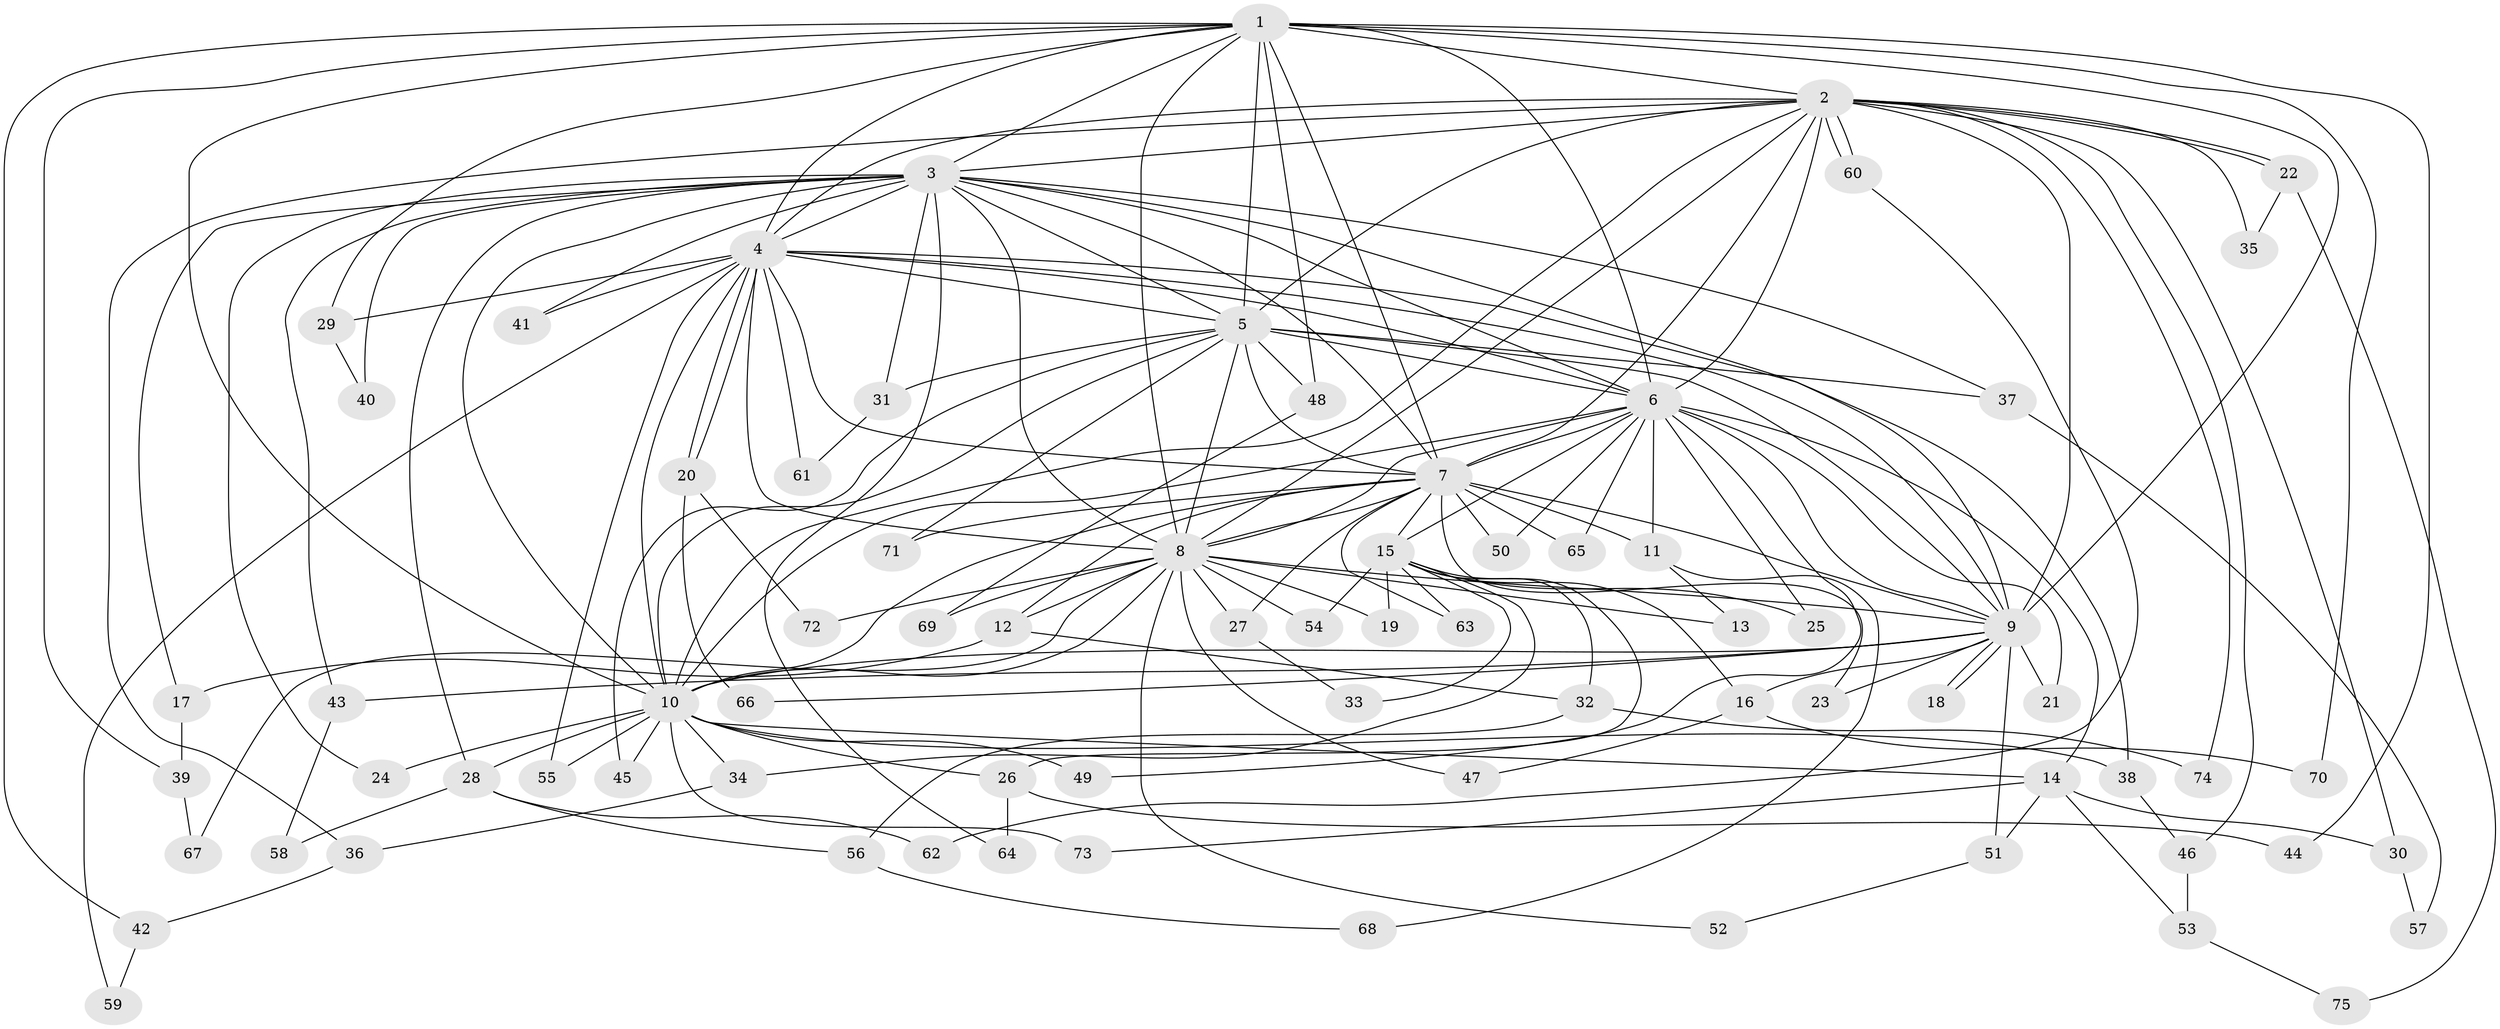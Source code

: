 // coarse degree distribution, {10: 0.022222222222222223, 27: 0.022222222222222223, 18: 0.044444444444444446, 8: 0.022222222222222223, 14: 0.044444444444444446, 4: 0.13333333333333333, 2: 0.4888888888888889, 6: 0.022222222222222223, 3: 0.17777777777777778, 5: 0.022222222222222223}
// Generated by graph-tools (version 1.1) at 2025/17/03/04/25 18:17:38]
// undirected, 75 vertices, 175 edges
graph export_dot {
graph [start="1"]
  node [color=gray90,style=filled];
  1;
  2;
  3;
  4;
  5;
  6;
  7;
  8;
  9;
  10;
  11;
  12;
  13;
  14;
  15;
  16;
  17;
  18;
  19;
  20;
  21;
  22;
  23;
  24;
  25;
  26;
  27;
  28;
  29;
  30;
  31;
  32;
  33;
  34;
  35;
  36;
  37;
  38;
  39;
  40;
  41;
  42;
  43;
  44;
  45;
  46;
  47;
  48;
  49;
  50;
  51;
  52;
  53;
  54;
  55;
  56;
  57;
  58;
  59;
  60;
  61;
  62;
  63;
  64;
  65;
  66;
  67;
  68;
  69;
  70;
  71;
  72;
  73;
  74;
  75;
  1 -- 2;
  1 -- 3;
  1 -- 4;
  1 -- 5;
  1 -- 6;
  1 -- 7;
  1 -- 8;
  1 -- 9;
  1 -- 10;
  1 -- 29;
  1 -- 39;
  1 -- 42;
  1 -- 44;
  1 -- 48;
  1 -- 70;
  2 -- 3;
  2 -- 4;
  2 -- 5;
  2 -- 6;
  2 -- 7;
  2 -- 8;
  2 -- 9;
  2 -- 10;
  2 -- 22;
  2 -- 22;
  2 -- 30;
  2 -- 35;
  2 -- 36;
  2 -- 46;
  2 -- 60;
  2 -- 60;
  2 -- 74;
  3 -- 4;
  3 -- 5;
  3 -- 6;
  3 -- 7;
  3 -- 8;
  3 -- 9;
  3 -- 10;
  3 -- 17;
  3 -- 24;
  3 -- 28;
  3 -- 31;
  3 -- 37;
  3 -- 40;
  3 -- 41;
  3 -- 43;
  3 -- 64;
  4 -- 5;
  4 -- 6;
  4 -- 7;
  4 -- 8;
  4 -- 9;
  4 -- 10;
  4 -- 20;
  4 -- 20;
  4 -- 29;
  4 -- 38;
  4 -- 41;
  4 -- 55;
  4 -- 59;
  4 -- 61;
  5 -- 6;
  5 -- 7;
  5 -- 8;
  5 -- 9;
  5 -- 10;
  5 -- 31;
  5 -- 37;
  5 -- 45;
  5 -- 48;
  5 -- 71;
  6 -- 7;
  6 -- 8;
  6 -- 9;
  6 -- 10;
  6 -- 11;
  6 -- 14;
  6 -- 15;
  6 -- 21;
  6 -- 25;
  6 -- 49;
  6 -- 50;
  6 -- 65;
  7 -- 8;
  7 -- 9;
  7 -- 10;
  7 -- 11;
  7 -- 12;
  7 -- 15;
  7 -- 23;
  7 -- 27;
  7 -- 50;
  7 -- 63;
  7 -- 65;
  7 -- 71;
  8 -- 9;
  8 -- 10;
  8 -- 12;
  8 -- 13;
  8 -- 19;
  8 -- 27;
  8 -- 47;
  8 -- 52;
  8 -- 54;
  8 -- 67;
  8 -- 69;
  8 -- 72;
  9 -- 10;
  9 -- 16;
  9 -- 18;
  9 -- 18;
  9 -- 21;
  9 -- 23;
  9 -- 43;
  9 -- 51;
  9 -- 66;
  10 -- 14;
  10 -- 24;
  10 -- 26;
  10 -- 28;
  10 -- 34;
  10 -- 38;
  10 -- 45;
  10 -- 49;
  10 -- 55;
  10 -- 73;
  11 -- 13;
  11 -- 68;
  12 -- 17;
  12 -- 32;
  14 -- 30;
  14 -- 51;
  14 -- 53;
  14 -- 73;
  15 -- 16;
  15 -- 19;
  15 -- 25;
  15 -- 26;
  15 -- 32;
  15 -- 33;
  15 -- 34;
  15 -- 54;
  15 -- 63;
  16 -- 47;
  16 -- 70;
  17 -- 39;
  20 -- 66;
  20 -- 72;
  22 -- 35;
  22 -- 75;
  26 -- 44;
  26 -- 64;
  27 -- 33;
  28 -- 56;
  28 -- 58;
  28 -- 62;
  29 -- 40;
  30 -- 57;
  31 -- 61;
  32 -- 56;
  32 -- 74;
  34 -- 36;
  36 -- 42;
  37 -- 57;
  38 -- 46;
  39 -- 67;
  42 -- 59;
  43 -- 58;
  46 -- 53;
  48 -- 69;
  51 -- 52;
  53 -- 75;
  56 -- 68;
  60 -- 62;
}
